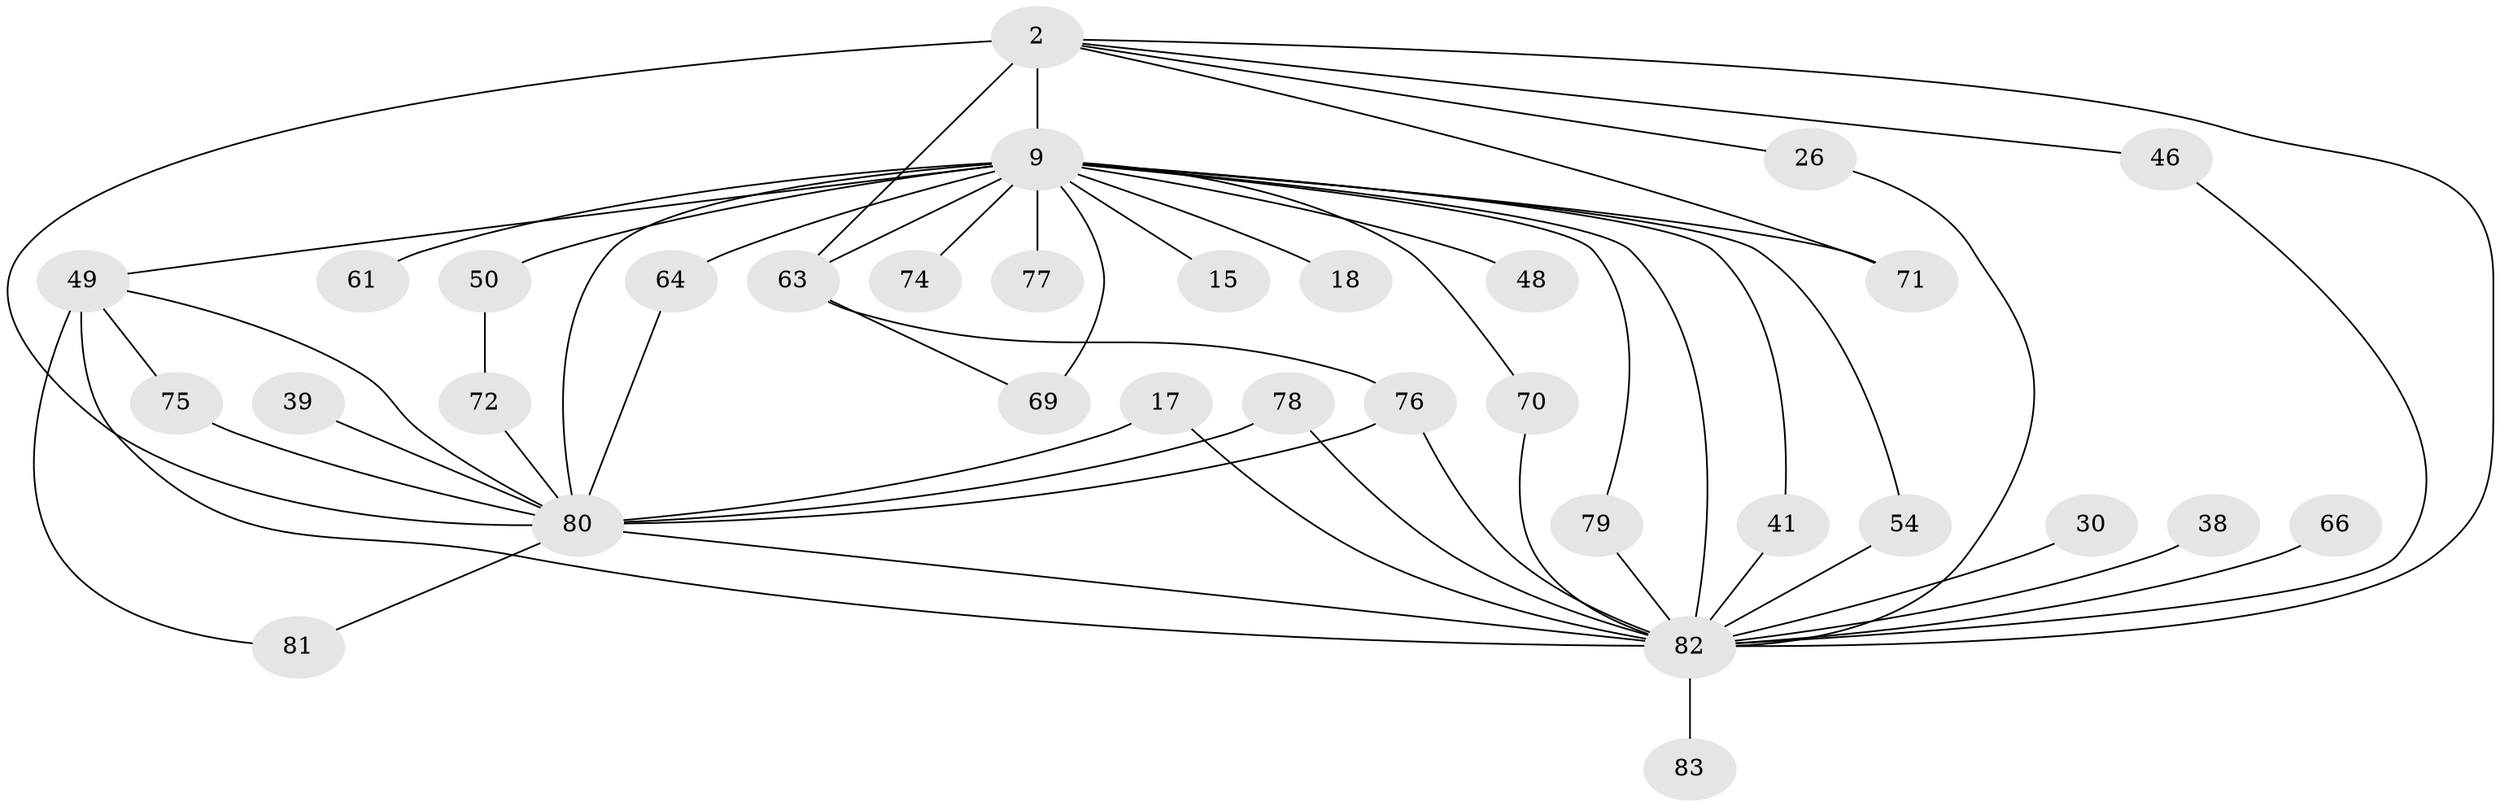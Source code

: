 // original degree distribution, {11: 0.012048192771084338, 16: 0.012048192771084338, 21: 0.012048192771084338, 20: 0.012048192771084338, 17: 0.012048192771084338, 25: 0.012048192771084338, 18: 0.024096385542168676, 19: 0.012048192771084338, 23: 0.012048192771084338, 4: 0.08433734939759036, 3: 0.20481927710843373, 5: 0.04819277108433735, 2: 0.5301204819277109, 7: 0.012048192771084338}
// Generated by graph-tools (version 1.1) at 2025/48/03/04/25 21:48:36]
// undirected, 33 vertices, 54 edges
graph export_dot {
graph [start="1"]
  node [color=gray90,style=filled];
  2 [super="+1"];
  9 [super="+4+8"];
  15;
  17;
  18;
  26;
  30;
  38;
  39;
  41;
  46;
  48;
  49 [super="+31+43+44"];
  50;
  54;
  61 [super="+21"];
  63 [super="+59"];
  64 [super="+62"];
  66;
  69 [super="+55+52+53"];
  70;
  71;
  72 [super="+68"];
  74;
  75;
  76 [super="+12+37+57"];
  77 [super="+51"];
  78;
  79 [super="+60"];
  80 [super="+73+32+65"];
  81;
  82 [super="+67+47+10+24"];
  83;
  2 -- 9 [weight=8];
  2 -- 26;
  2 -- 46;
  2 -- 71;
  2 -- 63 [weight=2];
  2 -- 82 [weight=5];
  2 -- 80 [weight=7];
  9 -- 18 [weight=2];
  9 -- 41;
  9 -- 48 [weight=2];
  9 -- 50 [weight=2];
  9 -- 63 [weight=2];
  9 -- 70;
  9 -- 79;
  9 -- 61 [weight=4];
  9 -- 77 [weight=4];
  9 -- 71;
  9 -- 74 [weight=2];
  9 -- 15 [weight=2];
  9 -- 82 [weight=12];
  9 -- 54;
  9 -- 49 [weight=2];
  9 -- 80 [weight=13];
  9 -- 69 [weight=4];
  9 -- 64 [weight=2];
  17 -- 82;
  17 -- 80;
  26 -- 82;
  30 -- 82 [weight=2];
  38 -- 82;
  39 -- 80 [weight=2];
  41 -- 82;
  46 -- 82;
  49 -- 75;
  49 -- 81;
  49 -- 82 [weight=7];
  49 -- 80 [weight=3];
  50 -- 72;
  54 -- 82;
  63 -- 76;
  63 -- 69;
  64 -- 80;
  66 -- 82;
  70 -- 82;
  72 -- 80 [weight=2];
  75 -- 80;
  76 -- 82 [weight=4];
  76 -- 80 [weight=3];
  78 -- 82;
  78 -- 80;
  79 -- 82 [weight=2];
  80 -- 82 [weight=7];
  80 -- 81;
  82 -- 83 [weight=2];
}
